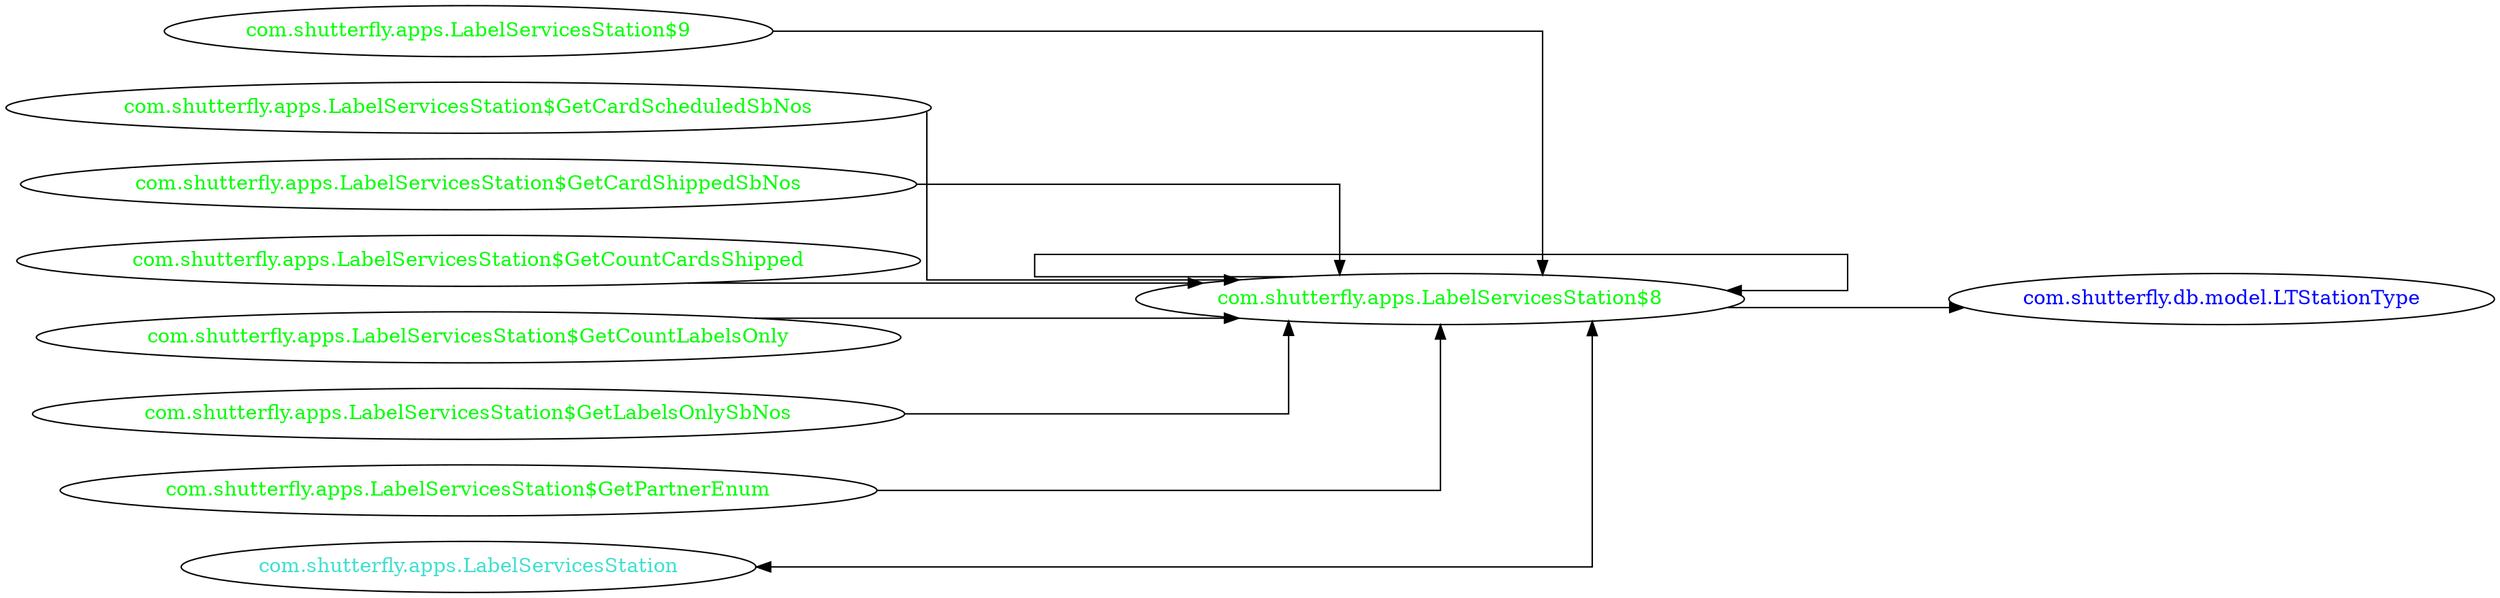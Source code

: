 digraph dependencyGraph {
 concentrate=true;
 ranksep="2.0";
 rankdir="LR"; 
 splines="ortho";
"com.shutterfly.apps.LabelServicesStation$8" [fontcolor="red"];
"com.shutterfly.db.model.LTStationType" [ fontcolor="blue" ];
"com.shutterfly.apps.LabelServicesStation$8"->"com.shutterfly.db.model.LTStationType";
"com.shutterfly.apps.LabelServicesStation$8" [ fontcolor="green" ];
"com.shutterfly.apps.LabelServicesStation$8"->"com.shutterfly.apps.LabelServicesStation$8";
"com.shutterfly.apps.LabelServicesStation$9" [ fontcolor="green" ];
"com.shutterfly.apps.LabelServicesStation$9"->"com.shutterfly.apps.LabelServicesStation$8";
"com.shutterfly.apps.LabelServicesStation$GetCardScheduledSbNos" [ fontcolor="green" ];
"com.shutterfly.apps.LabelServicesStation$GetCardScheduledSbNos"->"com.shutterfly.apps.LabelServicesStation$8";
"com.shutterfly.apps.LabelServicesStation$GetCardShippedSbNos" [ fontcolor="green" ];
"com.shutterfly.apps.LabelServicesStation$GetCardShippedSbNos"->"com.shutterfly.apps.LabelServicesStation$8";
"com.shutterfly.apps.LabelServicesStation$GetCountCardsShipped" [ fontcolor="green" ];
"com.shutterfly.apps.LabelServicesStation$GetCountCardsShipped"->"com.shutterfly.apps.LabelServicesStation$8";
"com.shutterfly.apps.LabelServicesStation$GetCountLabelsOnly" [ fontcolor="green" ];
"com.shutterfly.apps.LabelServicesStation$GetCountLabelsOnly"->"com.shutterfly.apps.LabelServicesStation$8";
"com.shutterfly.apps.LabelServicesStation$GetLabelsOnlySbNos" [ fontcolor="green" ];
"com.shutterfly.apps.LabelServicesStation$GetLabelsOnlySbNos"->"com.shutterfly.apps.LabelServicesStation$8";
"com.shutterfly.apps.LabelServicesStation$GetPartnerEnum" [ fontcolor="green" ];
"com.shutterfly.apps.LabelServicesStation$GetPartnerEnum"->"com.shutterfly.apps.LabelServicesStation$8";
"com.shutterfly.apps.LabelServicesStation" [ fontcolor="turquoise" ];
"com.shutterfly.apps.LabelServicesStation"->"com.shutterfly.apps.LabelServicesStation$8" [dir=both];
}
